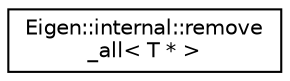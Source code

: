 digraph "Graphical Class Hierarchy"
{
  edge [fontname="Helvetica",fontsize="10",labelfontname="Helvetica",labelfontsize="10"];
  node [fontname="Helvetica",fontsize="10",shape=record];
  rankdir="LR";
  Node1 [label="Eigen::internal::remove\l_all\< T * \>",height=0.2,width=0.4,color="black", fillcolor="white", style="filled",URL="$struct_eigen_1_1internal_1_1remove__all_3_01_t_01_5_01_4.html"];
}
